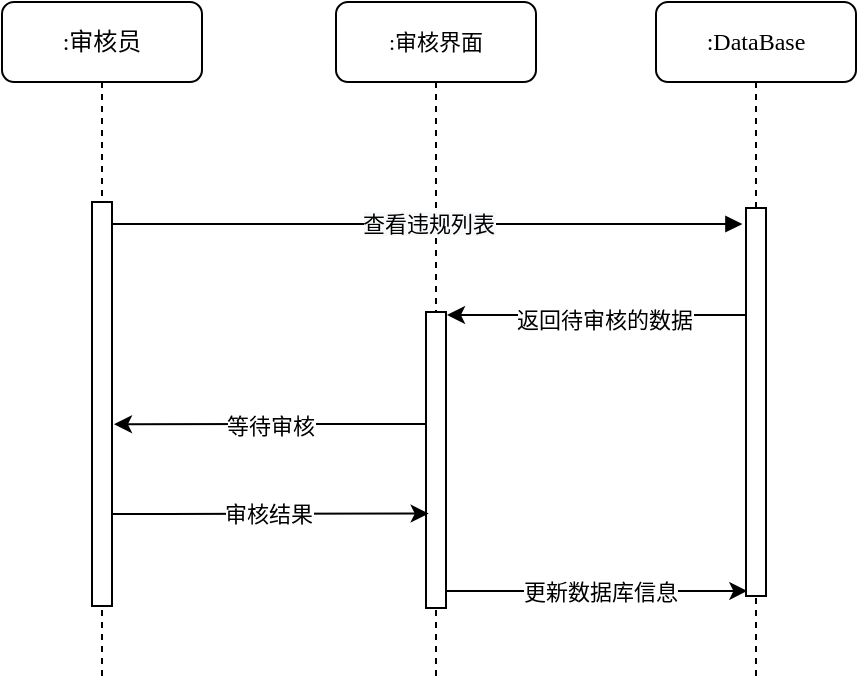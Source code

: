<mxfile version="17.4.5" type="github">
  <diagram id="A-FcC_puE7X3GomjShwd" name="第 1 页">
    <mxGraphModel dx="863" dy="464" grid="0" gridSize="10" guides="1" tooltips="1" connect="1" arrows="1" fold="1" page="1" pageScale="1" pageWidth="1169" pageHeight="827" math="0" shadow="0">
      <root>
        <mxCell id="0" />
        <mxCell id="1" parent="0" />
        <mxCell id="XM-I5mUfjcm3TLjFvyeR-1" value="&lt;font style=&quot;font-size: 11px ; line-height: 1.2&quot;&gt;:审核界面&lt;/font&gt;" style="shape=umlLifeline;perimeter=lifelinePerimeter;whiteSpace=wrap;html=1;container=1;collapsible=0;recursiveResize=0;outlineConnect=0;rounded=1;shadow=0;comic=0;labelBackgroundColor=none;strokeWidth=1;fontFamily=Verdana;fontSize=12;align=center;" vertex="1" parent="1">
          <mxGeometry x="344" y="207" width="100" height="338" as="geometry" />
        </mxCell>
        <mxCell id="XM-I5mUfjcm3TLjFvyeR-2" value="" style="html=1;points=[];perimeter=orthogonalPerimeter;rounded=0;shadow=0;comic=0;labelBackgroundColor=none;strokeWidth=1;fontFamily=Verdana;fontSize=12;align=center;" vertex="1" parent="XM-I5mUfjcm3TLjFvyeR-1">
          <mxGeometry x="45" y="155" width="10" height="148" as="geometry" />
        </mxCell>
        <mxCell id="XM-I5mUfjcm3TLjFvyeR-3" value=":DataBase" style="shape=umlLifeline;perimeter=lifelinePerimeter;whiteSpace=wrap;html=1;container=1;collapsible=0;recursiveResize=0;outlineConnect=0;rounded=1;shadow=0;comic=0;labelBackgroundColor=none;strokeWidth=1;fontFamily=Verdana;fontSize=12;align=center;" vertex="1" parent="1">
          <mxGeometry x="504" y="207" width="100" height="340" as="geometry" />
        </mxCell>
        <mxCell id="XM-I5mUfjcm3TLjFvyeR-4" value="" style="html=1;points=[];perimeter=orthogonalPerimeter;rounded=0;shadow=0;comic=0;labelBackgroundColor=none;strokeWidth=1;fontFamily=Verdana;fontSize=12;align=center;" vertex="1" parent="XM-I5mUfjcm3TLjFvyeR-3">
          <mxGeometry x="45" y="103" width="10" height="194" as="geometry" />
        </mxCell>
        <mxCell id="XM-I5mUfjcm3TLjFvyeR-9" value=":审核员" style="shape=umlLifeline;perimeter=lifelinePerimeter;whiteSpace=wrap;html=1;container=1;collapsible=0;recursiveResize=0;outlineConnect=0;rounded=1;shadow=0;comic=0;labelBackgroundColor=none;strokeWidth=1;fontFamily=Verdana;fontSize=12;align=center;" vertex="1" parent="1">
          <mxGeometry x="177" y="207" width="100" height="340" as="geometry" />
        </mxCell>
        <mxCell id="XM-I5mUfjcm3TLjFvyeR-10" value="" style="html=1;points=[];perimeter=orthogonalPerimeter;rounded=0;shadow=0;comic=0;labelBackgroundColor=none;strokeWidth=1;fontFamily=Verdana;fontSize=12;align=center;" vertex="1" parent="XM-I5mUfjcm3TLjFvyeR-9">
          <mxGeometry x="45" y="100" width="10" height="202" as="geometry" />
        </mxCell>
        <mxCell id="XM-I5mUfjcm3TLjFvyeR-11" value="" style="html=1;verticalAlign=bottom;endArrow=block;entryX=-0.18;entryY=0.041;labelBackgroundColor=none;fontFamily=Verdana;fontSize=12;edgeStyle=elbowEdgeStyle;elbow=vertical;entryDx=0;entryDy=0;entryPerimeter=0;" edge="1" parent="1" source="XM-I5mUfjcm3TLjFvyeR-10" target="XM-I5mUfjcm3TLjFvyeR-4">
          <mxGeometry x="-0.031" y="-57" relative="1" as="geometry">
            <mxPoint x="324" y="317" as="sourcePoint" />
            <mxPoint as="offset" />
          </mxGeometry>
        </mxCell>
        <mxCell id="XM-I5mUfjcm3TLjFvyeR-12" value="&lt;font face=&quot;verdana&quot;&gt;&lt;span style=&quot;background-color: rgb(248 , 249 , 250)&quot;&gt;查看违规列表&lt;/span&gt;&lt;/font&gt;" style="edgeLabel;html=1;align=center;verticalAlign=middle;resizable=0;points=[];" vertex="1" connectable="0" parent="XM-I5mUfjcm3TLjFvyeR-11">
          <mxGeometry x="-0.185" y="-2" relative="1" as="geometry">
            <mxPoint x="29" y="-2" as="offset" />
          </mxGeometry>
        </mxCell>
        <mxCell id="XM-I5mUfjcm3TLjFvyeR-20" style="edgeStyle=orthogonalEdgeStyle;rounded=0;orthogonalLoop=1;jettySize=auto;html=1;entryX=1.05;entryY=0.01;entryDx=0;entryDy=0;entryPerimeter=0;" edge="1" parent="1" source="XM-I5mUfjcm3TLjFvyeR-4" target="XM-I5mUfjcm3TLjFvyeR-2">
          <mxGeometry relative="1" as="geometry">
            <Array as="points">
              <mxPoint x="400" y="363" />
            </Array>
          </mxGeometry>
        </mxCell>
        <mxCell id="XM-I5mUfjcm3TLjFvyeR-21" value="返回待审核的数据" style="edgeLabel;html=1;align=center;verticalAlign=middle;resizable=0;points=[];" vertex="1" connectable="0" parent="XM-I5mUfjcm3TLjFvyeR-20">
          <mxGeometry x="0.103" y="1" relative="1" as="geometry">
            <mxPoint x="11" y="1" as="offset" />
          </mxGeometry>
        </mxCell>
        <mxCell id="XM-I5mUfjcm3TLjFvyeR-22" style="edgeStyle=orthogonalEdgeStyle;rounded=0;orthogonalLoop=1;jettySize=auto;html=1;entryX=1.1;entryY=0.55;entryDx=0;entryDy=0;entryPerimeter=0;" edge="1" parent="1" source="XM-I5mUfjcm3TLjFvyeR-2" target="XM-I5mUfjcm3TLjFvyeR-10">
          <mxGeometry relative="1" as="geometry">
            <Array as="points">
              <mxPoint x="350" y="418" />
              <mxPoint x="350" y="418" />
            </Array>
          </mxGeometry>
        </mxCell>
        <mxCell id="XM-I5mUfjcm3TLjFvyeR-23" value="等待审核" style="edgeLabel;html=1;align=center;verticalAlign=middle;resizable=0;points=[];" vertex="1" connectable="0" parent="XM-I5mUfjcm3TLjFvyeR-22">
          <mxGeometry x="0.203" y="-4" relative="1" as="geometry">
            <mxPoint x="16" y="5" as="offset" />
          </mxGeometry>
        </mxCell>
        <mxCell id="XM-I5mUfjcm3TLjFvyeR-24" style="edgeStyle=orthogonalEdgeStyle;rounded=0;orthogonalLoop=1;jettySize=auto;html=1;entryX=0.133;entryY=0.681;entryDx=0;entryDy=0;entryPerimeter=0;" edge="1" parent="1" source="XM-I5mUfjcm3TLjFvyeR-10" target="XM-I5mUfjcm3TLjFvyeR-2">
          <mxGeometry relative="1" as="geometry">
            <Array as="points">
              <mxPoint x="259" y="463" />
              <mxPoint x="259" y="463" />
            </Array>
          </mxGeometry>
        </mxCell>
        <mxCell id="XM-I5mUfjcm3TLjFvyeR-25" value="审核结果" style="edgeLabel;html=1;align=center;verticalAlign=middle;resizable=0;points=[];" vertex="1" connectable="0" parent="XM-I5mUfjcm3TLjFvyeR-24">
          <mxGeometry x="-0.234" y="-2" relative="1" as="geometry">
            <mxPoint x="17" y="-2" as="offset" />
          </mxGeometry>
        </mxCell>
        <mxCell id="XM-I5mUfjcm3TLjFvyeR-26" style="edgeStyle=orthogonalEdgeStyle;rounded=0;orthogonalLoop=1;jettySize=auto;html=1;entryX=0.067;entryY=0.987;entryDx=0;entryDy=0;entryPerimeter=0;" edge="1" parent="1" source="XM-I5mUfjcm3TLjFvyeR-2" target="XM-I5mUfjcm3TLjFvyeR-4">
          <mxGeometry relative="1" as="geometry">
            <Array as="points">
              <mxPoint x="474" y="501" />
            </Array>
          </mxGeometry>
        </mxCell>
        <mxCell id="XM-I5mUfjcm3TLjFvyeR-27" value="更新数据库信息" style="edgeLabel;html=1;align=center;verticalAlign=middle;resizable=0;points=[];" vertex="1" connectable="0" parent="XM-I5mUfjcm3TLjFvyeR-26">
          <mxGeometry x="-0.21" y="3" relative="1" as="geometry">
            <mxPoint x="17" y="3" as="offset" />
          </mxGeometry>
        </mxCell>
      </root>
    </mxGraphModel>
  </diagram>
</mxfile>
